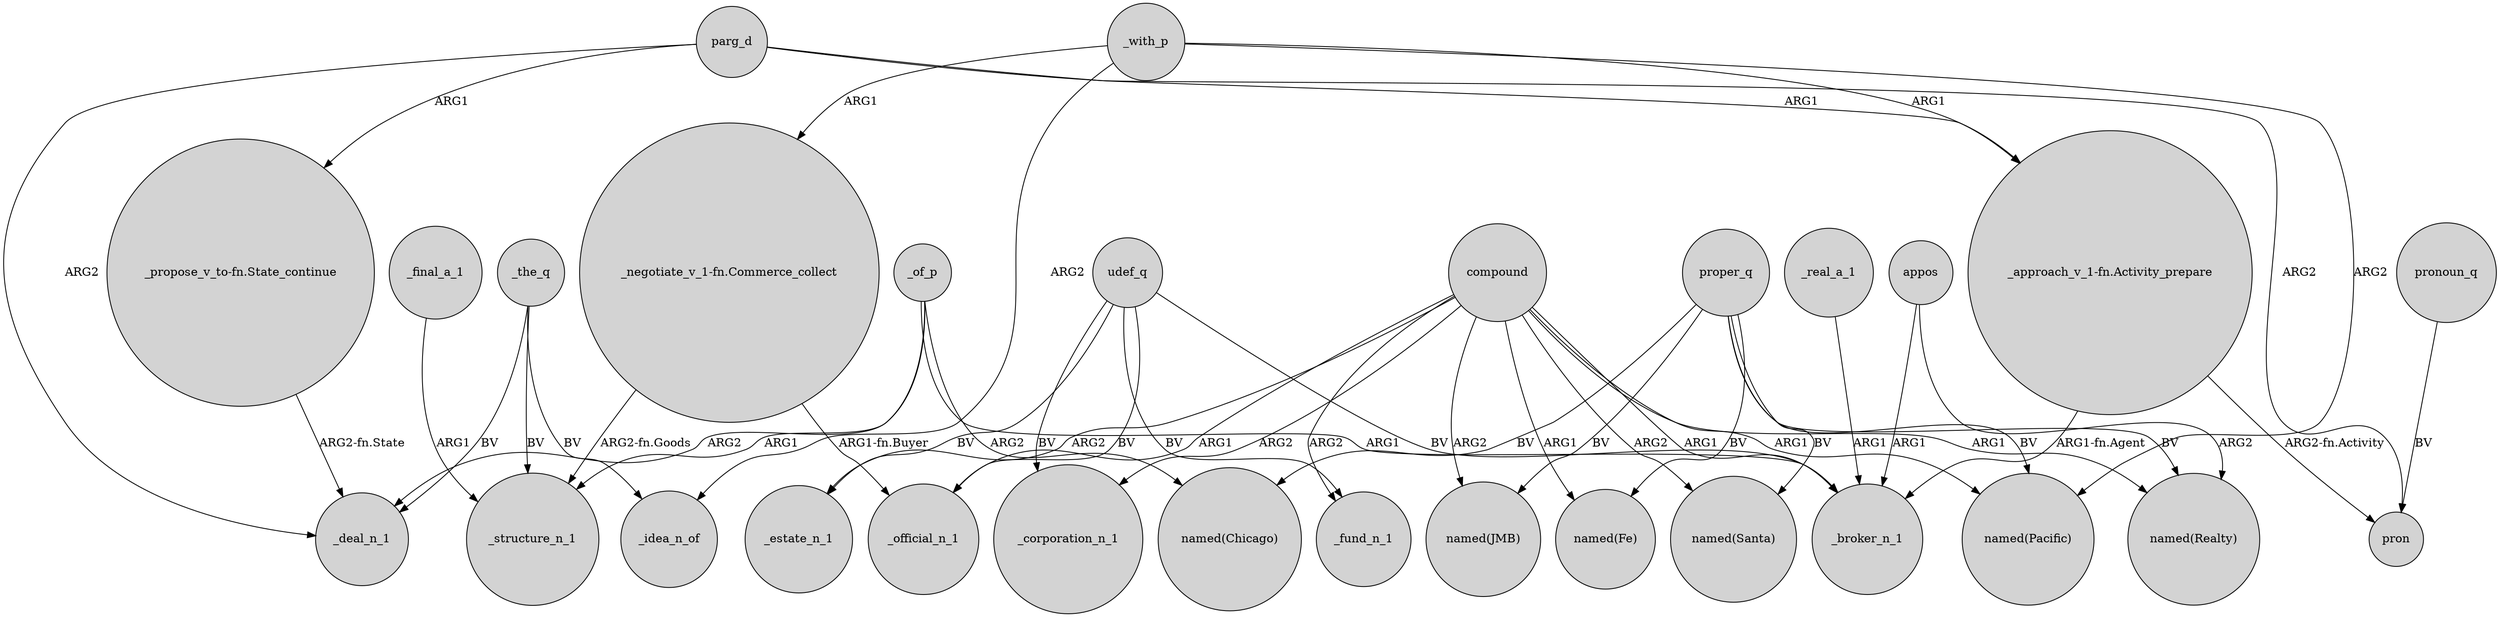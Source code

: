 digraph {
	node [shape=circle style=filled]
	_of_p -> _deal_n_1 [label=ARG2]
	_of_p -> "named(Chicago)" [label=ARG2]
	compound -> _fund_n_1 [label=ARG2]
	_final_a_1 -> _structure_n_1 [label=ARG1]
	compound -> "named(JMB)" [label=ARG2]
	_with_p -> "_approach_v_1-fn.Activity_prepare" [label=ARG1]
	udef_q -> _broker_n_1 [label=BV]
	_the_q -> _deal_n_1 [label=BV]
	proper_q -> "named(Fe)" [label=BV]
	appos -> "named(Realty)" [label=ARG2]
	_with_p -> "_negotiate_v_1-fn.Commerce_collect" [label=ARG1]
	"_propose_v_to-fn.State_continue" -> _deal_n_1 [label="ARG2-fn.State"]
	_the_q -> _idea_n_of [label=BV]
	udef_q -> _fund_n_1 [label=BV]
	"_approach_v_1-fn.Activity_prepare" -> _broker_n_1 [label="ARG1-fn.Agent"]
	compound -> _broker_n_1 [label=ARG1]
	parg_d -> pron [label=ARG2]
	"_negotiate_v_1-fn.Commerce_collect" -> _structure_n_1 [label="ARG2-fn.Goods"]
	parg_d -> _deal_n_1 [label=ARG2]
	appos -> _broker_n_1 [label=ARG1]
	parg_d -> "_propose_v_to-fn.State_continue" [label=ARG1]
	parg_d -> "_approach_v_1-fn.Activity_prepare" [label=ARG1]
	_real_a_1 -> _broker_n_1 [label=ARG1]
	compound -> _estate_n_1 [label=ARG2]
	_the_q -> _structure_n_1 [label=BV]
	compound -> "named(Santa)" [label=ARG2]
	proper_q -> "named(Realty)" [label=BV]
	compound -> "named(Pacific)" [label=ARG1]
	pronoun_q -> pron [label=BV]
	proper_q -> "named(Chicago)" [label=BV]
	compound -> _official_n_1 [label=ARG1]
	"_approach_v_1-fn.Activity_prepare" -> pron [label="ARG2-fn.Activity"]
	compound -> "named(Fe)" [label=ARG1]
	_with_p -> _idea_n_of [label=ARG2]
	proper_q -> "named(Pacific)" [label=BV]
	udef_q -> _estate_n_1 [label=BV]
	compound -> _corporation_n_1 [label=ARG2]
	_with_p -> "named(Pacific)" [label=ARG2]
	proper_q -> "named(JMB)" [label=BV]
	udef_q -> _corporation_n_1 [label=BV]
	"_negotiate_v_1-fn.Commerce_collect" -> _official_n_1 [label="ARG1-fn.Buyer"]
	udef_q -> _official_n_1 [label=BV]
	proper_q -> "named(Santa)" [label=BV]
	_of_p -> _structure_n_1 [label=ARG1]
	_of_p -> _broker_n_1 [label=ARG1]
	compound -> "named(Realty)" [label=ARG1]
}
